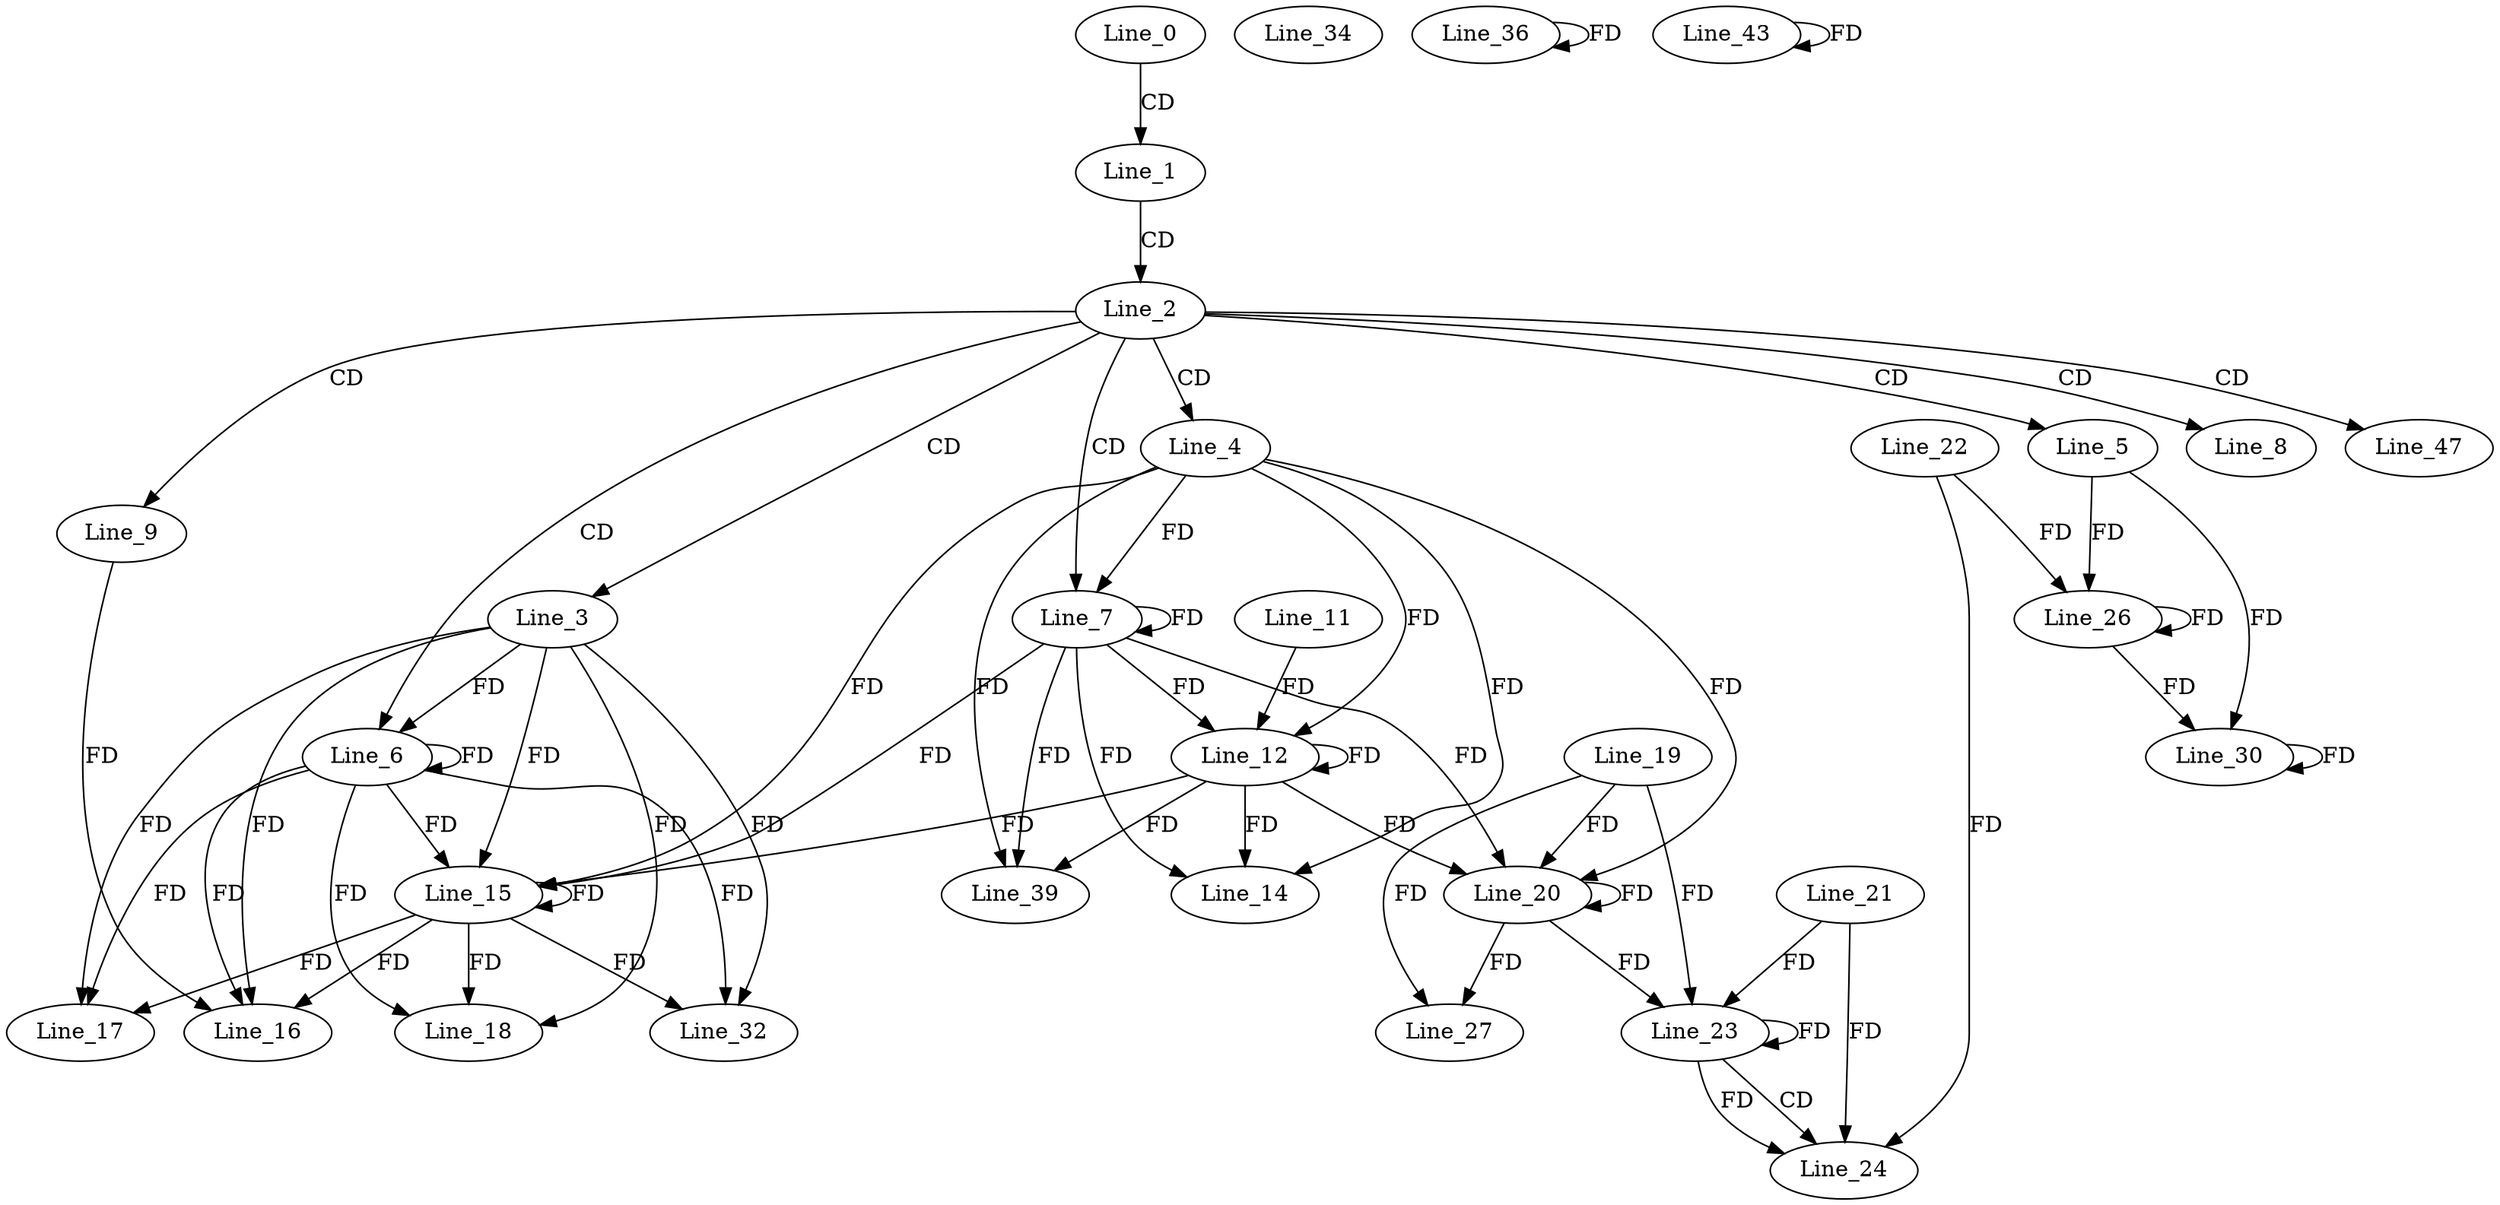 digraph G {
  Line_0;
  Line_1;
  Line_2;
  Line_3;
  Line_4;
  Line_5;
  Line_6;
  Line_7;
  Line_8;
  Line_9;
  Line_12;
  Line_11;
  Line_12;
  Line_14;
  Line_15;
  Line_15;
  Line_16;
  Line_17;
  Line_18;
  Line_19;
  Line_20;
  Line_20;
  Line_23;
  Line_21;
  Line_23;
  Line_23;
  Line_24;
  Line_22;
  Line_26;
  Line_26;
  Line_27;
  Line_30;
  Line_30;
  Line_32;
  Line_34;
  Line_36;
  Line_36;
  Line_39;
  Line_43;
  Line_43;
  Line_47;
  Line_0 -> Line_1 [ label="CD" ];
  Line_1 -> Line_2 [ label="CD" ];
  Line_2 -> Line_3 [ label="CD" ];
  Line_2 -> Line_4 [ label="CD" ];
  Line_2 -> Line_5 [ label="CD" ];
  Line_2 -> Line_6 [ label="CD" ];
  Line_3 -> Line_6 [ label="FD" ];
  Line_6 -> Line_6 [ label="FD" ];
  Line_2 -> Line_7 [ label="CD" ];
  Line_4 -> Line_7 [ label="FD" ];
  Line_7 -> Line_7 [ label="FD" ];
  Line_2 -> Line_8 [ label="CD" ];
  Line_2 -> Line_9 [ label="CD" ];
  Line_4 -> Line_12 [ label="FD" ];
  Line_7 -> Line_12 [ label="FD" ];
  Line_12 -> Line_12 [ label="FD" ];
  Line_11 -> Line_12 [ label="FD" ];
  Line_4 -> Line_14 [ label="FD" ];
  Line_7 -> Line_14 [ label="FD" ];
  Line_12 -> Line_14 [ label="FD" ];
  Line_3 -> Line_15 [ label="FD" ];
  Line_6 -> Line_15 [ label="FD" ];
  Line_15 -> Line_15 [ label="FD" ];
  Line_4 -> Line_15 [ label="FD" ];
  Line_7 -> Line_15 [ label="FD" ];
  Line_12 -> Line_15 [ label="FD" ];
  Line_3 -> Line_16 [ label="FD" ];
  Line_6 -> Line_16 [ label="FD" ];
  Line_15 -> Line_16 [ label="FD" ];
  Line_9 -> Line_16 [ label="FD" ];
  Line_3 -> Line_17 [ label="FD" ];
  Line_6 -> Line_17 [ label="FD" ];
  Line_15 -> Line_17 [ label="FD" ];
  Line_3 -> Line_18 [ label="FD" ];
  Line_6 -> Line_18 [ label="FD" ];
  Line_15 -> Line_18 [ label="FD" ];
  Line_19 -> Line_20 [ label="FD" ];
  Line_20 -> Line_20 [ label="FD" ];
  Line_4 -> Line_20 [ label="FD" ];
  Line_7 -> Line_20 [ label="FD" ];
  Line_12 -> Line_20 [ label="FD" ];
  Line_23 -> Line_23 [ label="FD" ];
  Line_21 -> Line_23 [ label="FD" ];
  Line_19 -> Line_23 [ label="FD" ];
  Line_20 -> Line_23 [ label="FD" ];
  Line_23 -> Line_24 [ label="CD" ];
  Line_22 -> Line_24 [ label="FD" ];
  Line_23 -> Line_24 [ label="FD" ];
  Line_21 -> Line_24 [ label="FD" ];
  Line_5 -> Line_26 [ label="FD" ];
  Line_26 -> Line_26 [ label="FD" ];
  Line_22 -> Line_26 [ label="FD" ];
  Line_19 -> Line_27 [ label="FD" ];
  Line_20 -> Line_27 [ label="FD" ];
  Line_5 -> Line_30 [ label="FD" ];
  Line_26 -> Line_30 [ label="FD" ];
  Line_30 -> Line_30 [ label="FD" ];
  Line_3 -> Line_32 [ label="FD" ];
  Line_6 -> Line_32 [ label="FD" ];
  Line_15 -> Line_32 [ label="FD" ];
  Line_36 -> Line_36 [ label="FD" ];
  Line_4 -> Line_39 [ label="FD" ];
  Line_7 -> Line_39 [ label="FD" ];
  Line_12 -> Line_39 [ label="FD" ];
  Line_43 -> Line_43 [ label="FD" ];
  Line_2 -> Line_47 [ label="CD" ];
}
